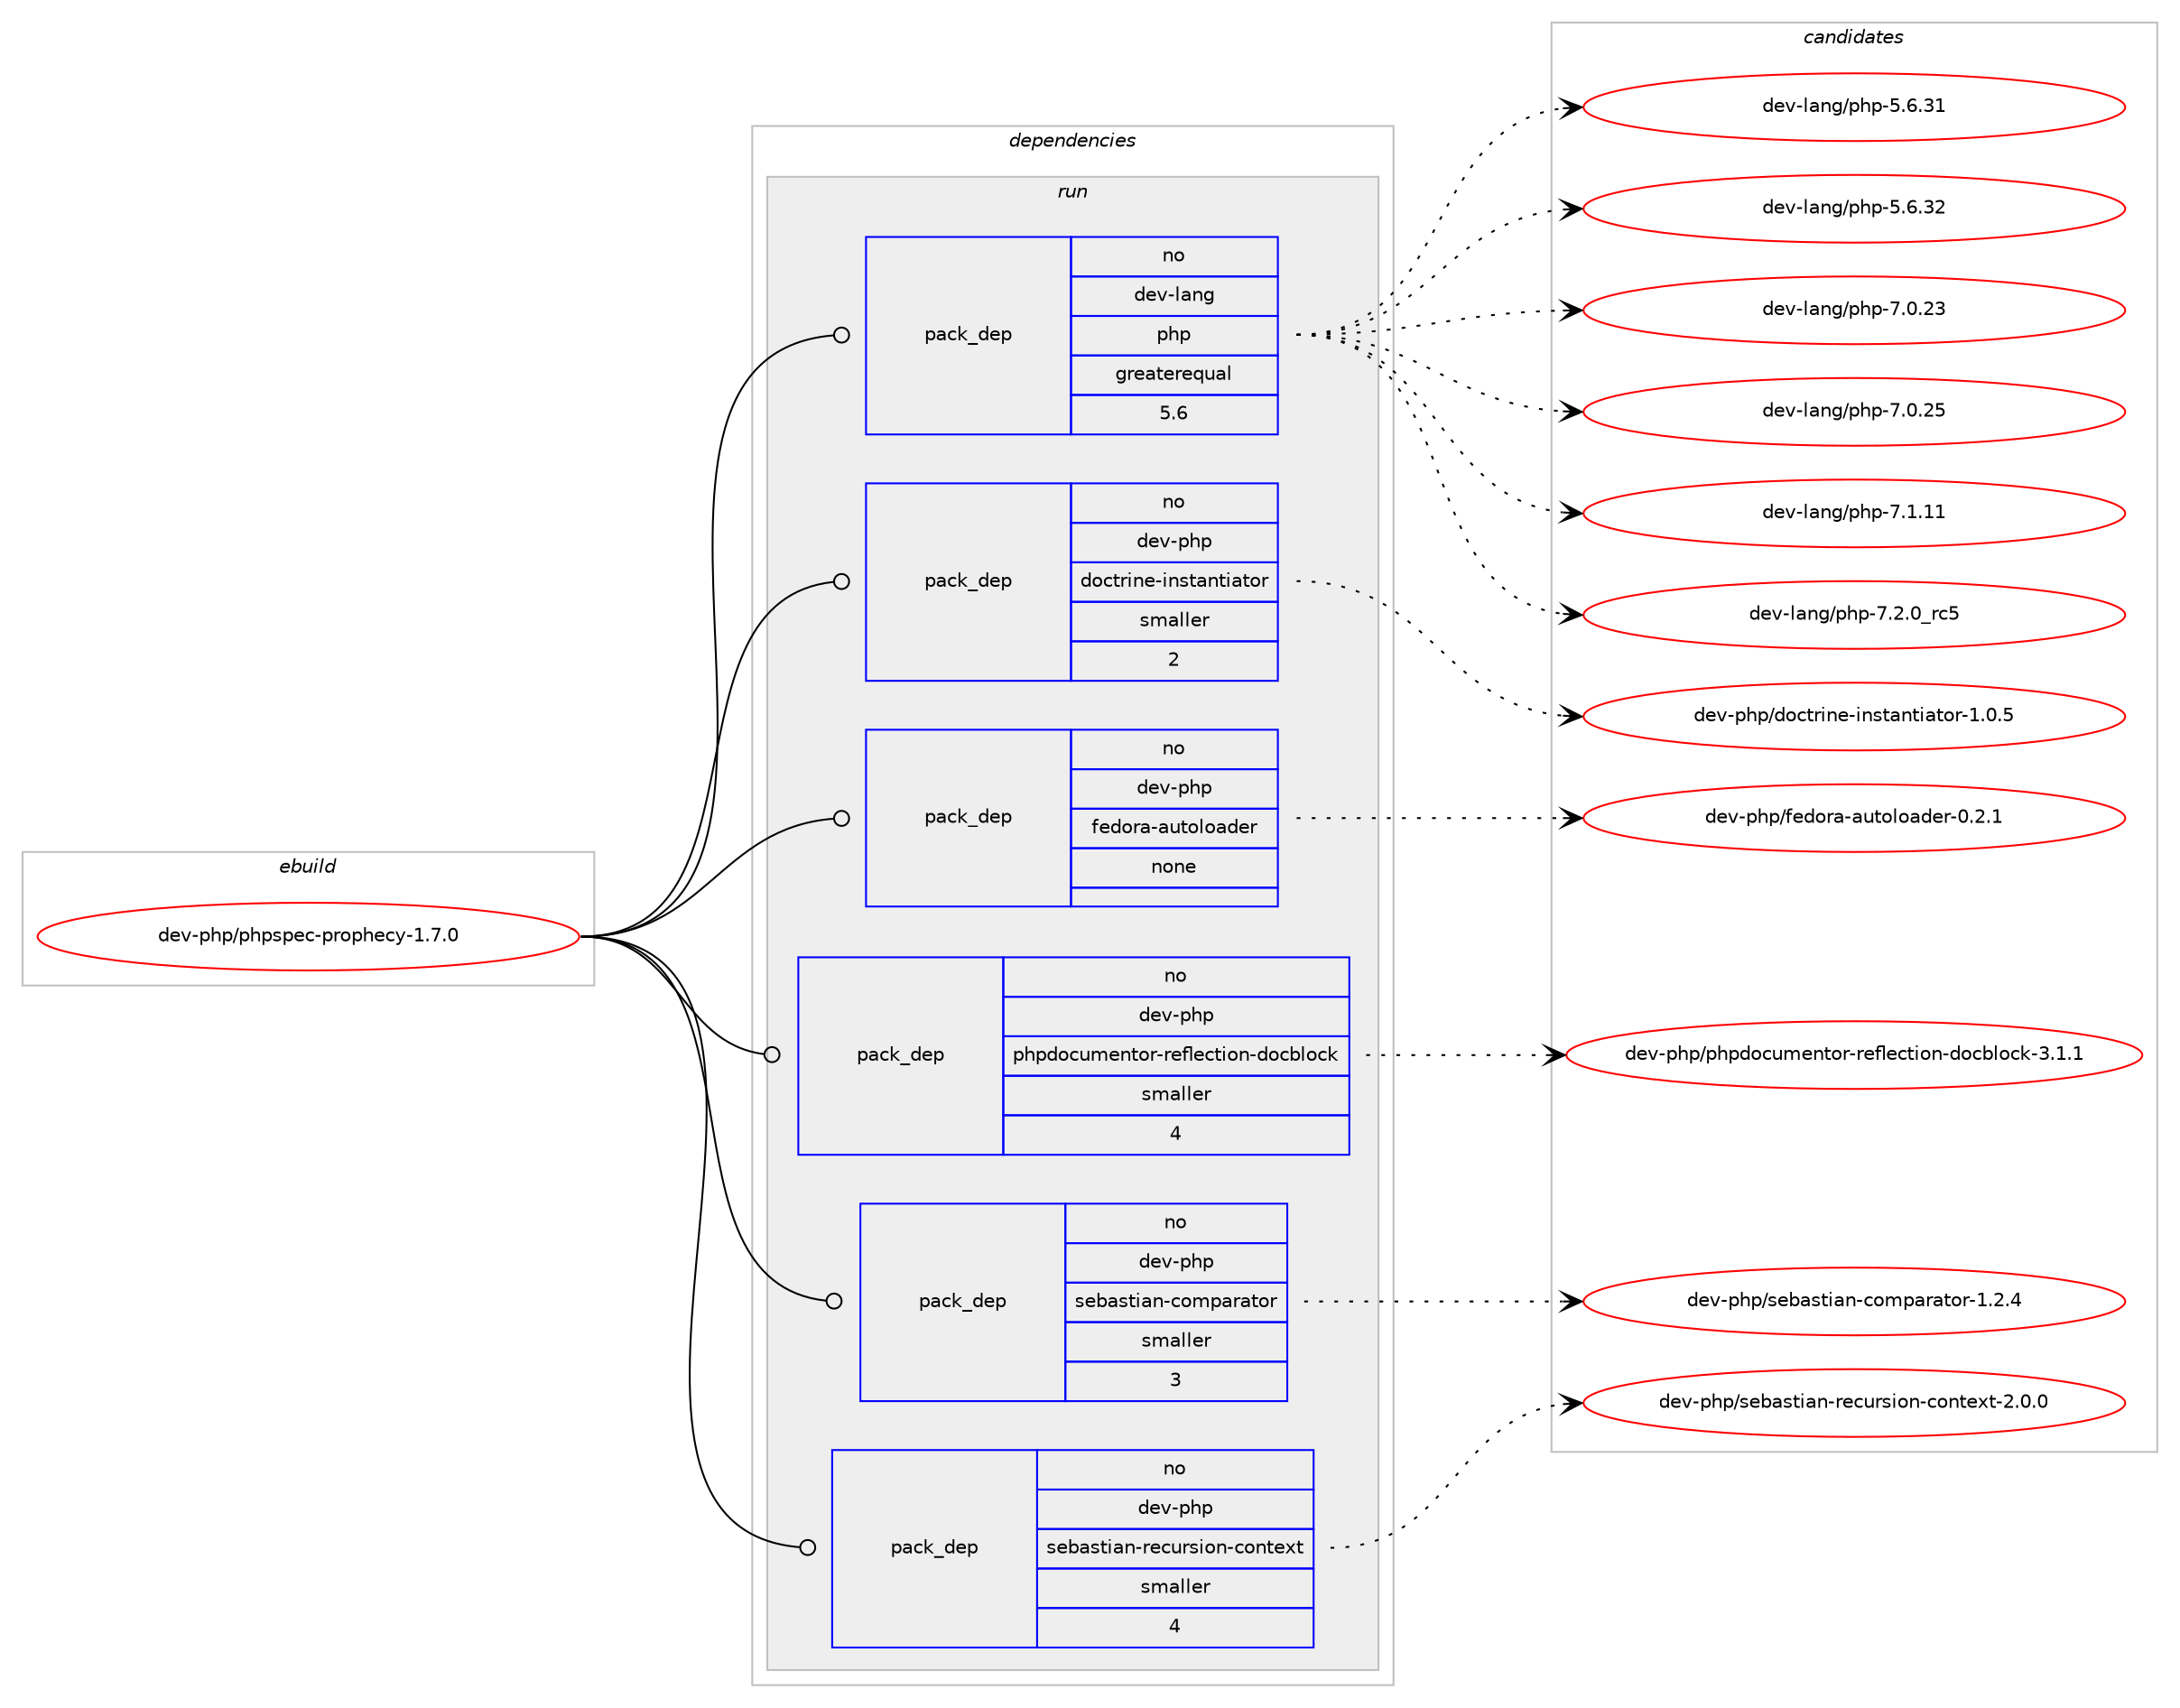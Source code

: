 digraph prolog {

# *************
# Graph options
# *************

newrank=true;
concentrate=true;
compound=true;
graph [rankdir=LR,fontname=Helvetica,fontsize=10,ranksep=1.5];#, ranksep=2.5, nodesep=0.2];
edge  [arrowhead=vee];
node  [fontname=Helvetica,fontsize=10];

# **********
# The ebuild
# **********

subgraph cluster_leftcol {
color=gray;
rank=same;
label=<<i>ebuild</i>>;
id [label="dev-php/phpspec-prophecy-1.7.0", color=red, width=4, href="../dev-php/phpspec-prophecy-1.7.0.svg"];
}

# ****************
# The dependencies
# ****************

subgraph cluster_midcol {
color=gray;
label=<<i>dependencies</i>>;
subgraph cluster_compile {
fillcolor="#eeeeee";
style=filled;
label=<<i>compile</i>>;
}
subgraph cluster_compileandrun {
fillcolor="#eeeeee";
style=filled;
label=<<i>compile and run</i>>;
}
subgraph cluster_run {
fillcolor="#eeeeee";
style=filled;
label=<<i>run</i>>;
subgraph pack111517 {
dependency144072 [label=<<TABLE BORDER="0" CELLBORDER="1" CELLSPACING="0" CELLPADDING="4" WIDTH="220"><TR><TD ROWSPAN="6" CELLPADDING="30">pack_dep</TD></TR><TR><TD WIDTH="110">no</TD></TR><TR><TD>dev-lang</TD></TR><TR><TD>php</TD></TR><TR><TD>greaterequal</TD></TR><TR><TD>5.6</TD></TR></TABLE>>, shape=none, color=blue];
}
id:e -> dependency144072:w [weight=20,style="solid",arrowhead="odot"];
subgraph pack111518 {
dependency144073 [label=<<TABLE BORDER="0" CELLBORDER="1" CELLSPACING="0" CELLPADDING="4" WIDTH="220"><TR><TD ROWSPAN="6" CELLPADDING="30">pack_dep</TD></TR><TR><TD WIDTH="110">no</TD></TR><TR><TD>dev-php</TD></TR><TR><TD>doctrine-instantiator</TD></TR><TR><TD>smaller</TD></TR><TR><TD>2</TD></TR></TABLE>>, shape=none, color=blue];
}
id:e -> dependency144073:w [weight=20,style="solid",arrowhead="odot"];
subgraph pack111519 {
dependency144074 [label=<<TABLE BORDER="0" CELLBORDER="1" CELLSPACING="0" CELLPADDING="4" WIDTH="220"><TR><TD ROWSPAN="6" CELLPADDING="30">pack_dep</TD></TR><TR><TD WIDTH="110">no</TD></TR><TR><TD>dev-php</TD></TR><TR><TD>fedora-autoloader</TD></TR><TR><TD>none</TD></TR><TR><TD></TD></TR></TABLE>>, shape=none, color=blue];
}
id:e -> dependency144074:w [weight=20,style="solid",arrowhead="odot"];
subgraph pack111520 {
dependency144075 [label=<<TABLE BORDER="0" CELLBORDER="1" CELLSPACING="0" CELLPADDING="4" WIDTH="220"><TR><TD ROWSPAN="6" CELLPADDING="30">pack_dep</TD></TR><TR><TD WIDTH="110">no</TD></TR><TR><TD>dev-php</TD></TR><TR><TD>phpdocumentor-reflection-docblock</TD></TR><TR><TD>smaller</TD></TR><TR><TD>4</TD></TR></TABLE>>, shape=none, color=blue];
}
id:e -> dependency144075:w [weight=20,style="solid",arrowhead="odot"];
subgraph pack111521 {
dependency144076 [label=<<TABLE BORDER="0" CELLBORDER="1" CELLSPACING="0" CELLPADDING="4" WIDTH="220"><TR><TD ROWSPAN="6" CELLPADDING="30">pack_dep</TD></TR><TR><TD WIDTH="110">no</TD></TR><TR><TD>dev-php</TD></TR><TR><TD>sebastian-comparator</TD></TR><TR><TD>smaller</TD></TR><TR><TD>3</TD></TR></TABLE>>, shape=none, color=blue];
}
id:e -> dependency144076:w [weight=20,style="solid",arrowhead="odot"];
subgraph pack111522 {
dependency144077 [label=<<TABLE BORDER="0" CELLBORDER="1" CELLSPACING="0" CELLPADDING="4" WIDTH="220"><TR><TD ROWSPAN="6" CELLPADDING="30">pack_dep</TD></TR><TR><TD WIDTH="110">no</TD></TR><TR><TD>dev-php</TD></TR><TR><TD>sebastian-recursion-context</TD></TR><TR><TD>smaller</TD></TR><TR><TD>4</TD></TR></TABLE>>, shape=none, color=blue];
}
id:e -> dependency144077:w [weight=20,style="solid",arrowhead="odot"];
}
}

# **************
# The candidates
# **************

subgraph cluster_choices {
rank=same;
color=gray;
label=<<i>candidates</i>>;

subgraph choice111517 {
color=black;
nodesep=1;
choice10010111845108971101034711210411245534654465149 [label="dev-lang/php-5.6.31", color=red, width=4,href="../dev-lang/php-5.6.31.svg"];
choice10010111845108971101034711210411245534654465150 [label="dev-lang/php-5.6.32", color=red, width=4,href="../dev-lang/php-5.6.32.svg"];
choice10010111845108971101034711210411245554648465051 [label="dev-lang/php-7.0.23", color=red, width=4,href="../dev-lang/php-7.0.23.svg"];
choice10010111845108971101034711210411245554648465053 [label="dev-lang/php-7.0.25", color=red, width=4,href="../dev-lang/php-7.0.25.svg"];
choice10010111845108971101034711210411245554649464949 [label="dev-lang/php-7.1.11", color=red, width=4,href="../dev-lang/php-7.1.11.svg"];
choice100101118451089711010347112104112455546504648951149953 [label="dev-lang/php-7.2.0_rc5", color=red, width=4,href="../dev-lang/php-7.2.0_rc5.svg"];
dependency144072:e -> choice10010111845108971101034711210411245534654465149:w [style=dotted,weight="100"];
dependency144072:e -> choice10010111845108971101034711210411245534654465150:w [style=dotted,weight="100"];
dependency144072:e -> choice10010111845108971101034711210411245554648465051:w [style=dotted,weight="100"];
dependency144072:e -> choice10010111845108971101034711210411245554648465053:w [style=dotted,weight="100"];
dependency144072:e -> choice10010111845108971101034711210411245554649464949:w [style=dotted,weight="100"];
dependency144072:e -> choice100101118451089711010347112104112455546504648951149953:w [style=dotted,weight="100"];
}
subgraph choice111518 {
color=black;
nodesep=1;
choice100101118451121041124710011199116114105110101451051101151169711011610597116111114454946484653 [label="dev-php/doctrine-instantiator-1.0.5", color=red, width=4,href="../dev-php/doctrine-instantiator-1.0.5.svg"];
dependency144073:e -> choice100101118451121041124710011199116114105110101451051101151169711011610597116111114454946484653:w [style=dotted,weight="100"];
}
subgraph choice111519 {
color=black;
nodesep=1;
choice100101118451121041124710210110011111497459711711611110811197100101114454846504649 [label="dev-php/fedora-autoloader-0.2.1", color=red, width=4,href="../dev-php/fedora-autoloader-0.2.1.svg"];
dependency144074:e -> choice100101118451121041124710210110011111497459711711611110811197100101114454846504649:w [style=dotted,weight="100"];
}
subgraph choice111520 {
color=black;
nodesep=1;
choice100101118451121041124711210411210011199117109101110116111114451141011021081019911610511111045100111999810811199107455146494649 [label="dev-php/phpdocumentor-reflection-docblock-3.1.1", color=red, width=4,href="../dev-php/phpdocumentor-reflection-docblock-3.1.1.svg"];
dependency144075:e -> choice100101118451121041124711210411210011199117109101110116111114451141011021081019911610511111045100111999810811199107455146494649:w [style=dotted,weight="100"];
}
subgraph choice111521 {
color=black;
nodesep=1;
choice100101118451121041124711510198971151161059711045991111091129711497116111114454946504652 [label="dev-php/sebastian-comparator-1.2.4", color=red, width=4,href="../dev-php/sebastian-comparator-1.2.4.svg"];
dependency144076:e -> choice100101118451121041124711510198971151161059711045991111091129711497116111114454946504652:w [style=dotted,weight="100"];
}
subgraph choice111522 {
color=black;
nodesep=1;
choice100101118451121041124711510198971151161059711045114101991171141151051111104599111110116101120116455046484648 [label="dev-php/sebastian-recursion-context-2.0.0", color=red, width=4,href="../dev-php/sebastian-recursion-context-2.0.0.svg"];
dependency144077:e -> choice100101118451121041124711510198971151161059711045114101991171141151051111104599111110116101120116455046484648:w [style=dotted,weight="100"];
}
}

}
